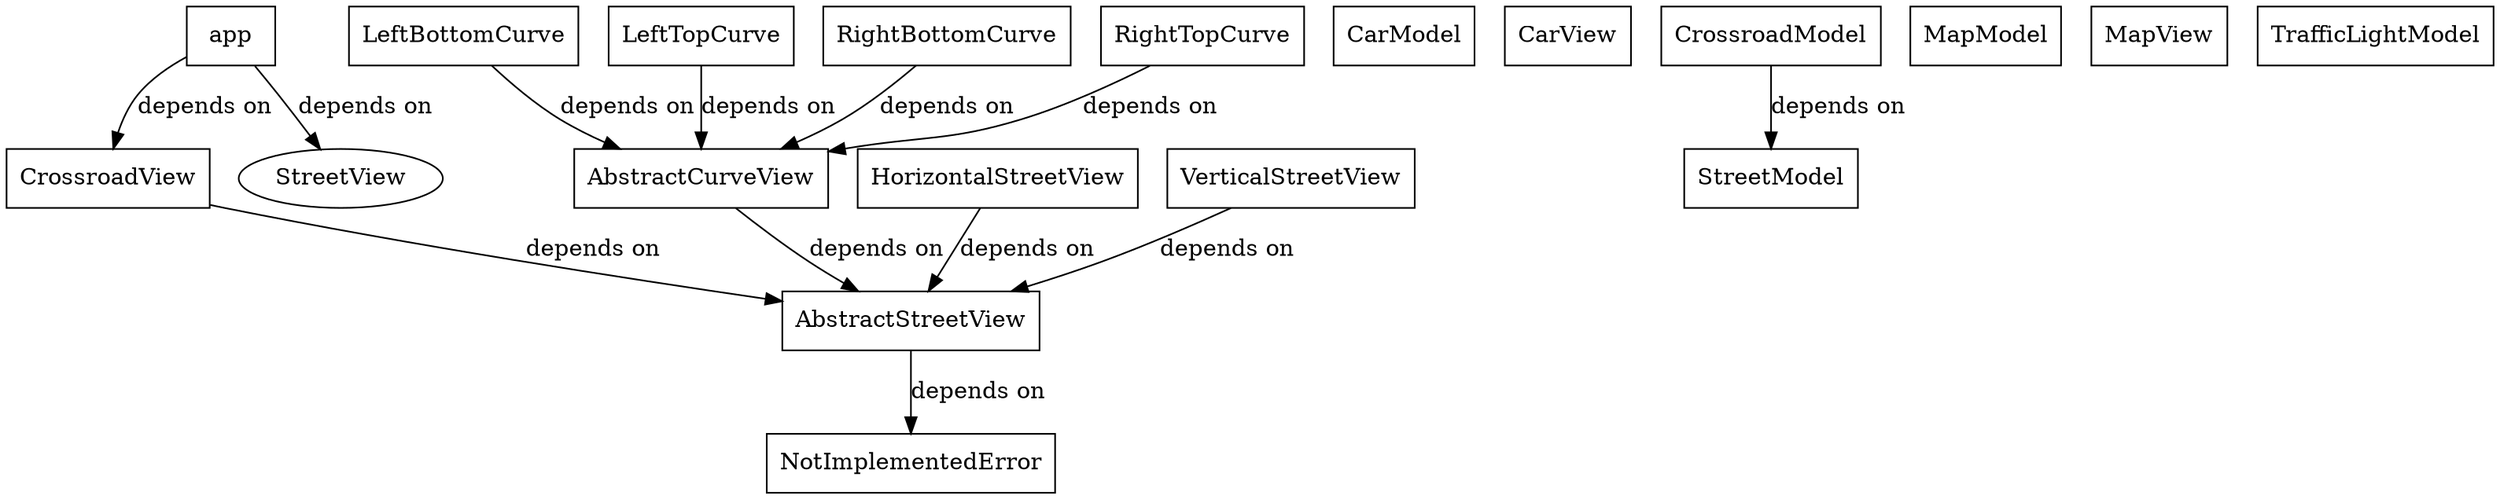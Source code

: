 digraph G {
    app [shape=box];
    AbstractCurveView [shape=box];
    AbstractStreetView [shape=box];
    CarModel [shape=box];
    CarView [shape=box];
    CrossroadModel [shape=box];
    CrossroadView [shape=box];
    HorizontalStreetView [shape=box];
    LeftBottomCurve [shape=box];
    LeftTopCurve [shape=box];
    MapModel [shape=box];
    MapView [shape=box];
    NotImplementedError [shape=box];
    RightBottomCurve [shape=box];
    RightTopCurve [shape=box];
    StreetModel [shape=box];
    TrafficLightModel [shape=box];
    VerticalStreetView [shape=box];

    AbstractCurveView -> AbstractStreetView [label="depends on"];
    AbstractStreetView -> NotImplementedError [label="depends on"];
    app -> CrossroadView [label="depends on"];
    app -> StreetView [label="depends on"];
    CrossroadModel -> StreetModel [label="depends on"];
    CrossroadView -> AbstractStreetView [label="depends on"];
    HorizontalStreetView -> AbstractStreetView [label="depends on"];
    LeftBottomCurve -> AbstractCurveView [label="depends on"];
    LeftTopCurve -> AbstractCurveView [label="depends on"];
    RightBottomCurve -> AbstractCurveView [label="depends on"];
    RightTopCurve -> AbstractCurveView [label="depends on"];
    VerticalStreetView -> AbstractStreetView [label="depends on"];
}
